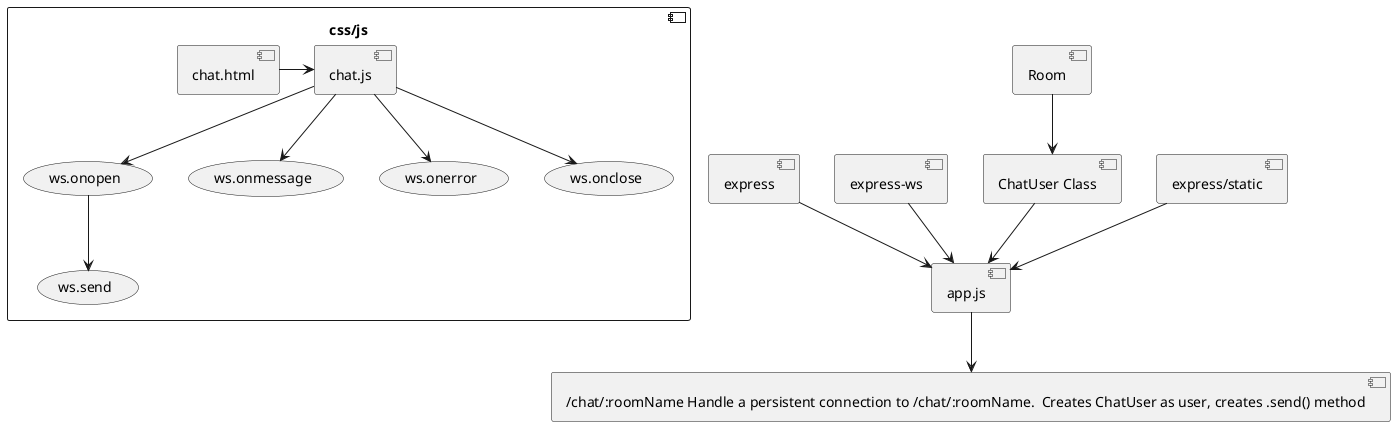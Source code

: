 @startuml

[express] --> [app.js]
[express-ws] --> [app.js]
[Room] --> [ChatUser Class] 
[ChatUser Class] --> [app.js]
[express/static] --> [app.js]

component css/js {
    [chat.html] ->[chat.js]
    [chat.js] --> (ws.onopen)
    (ws.onopen) --> (ws.send)
    [chat.js] --> (ws.onmessage)
    [chat.js] --> (ws.onerror)
    [chat.js] --> (ws.onclose)
}


[app.js] --> [/chat/:roomName Handle a persistent connection to /chat/:roomName.  Creates ChatUser as user, creates .send() method]

@enduml